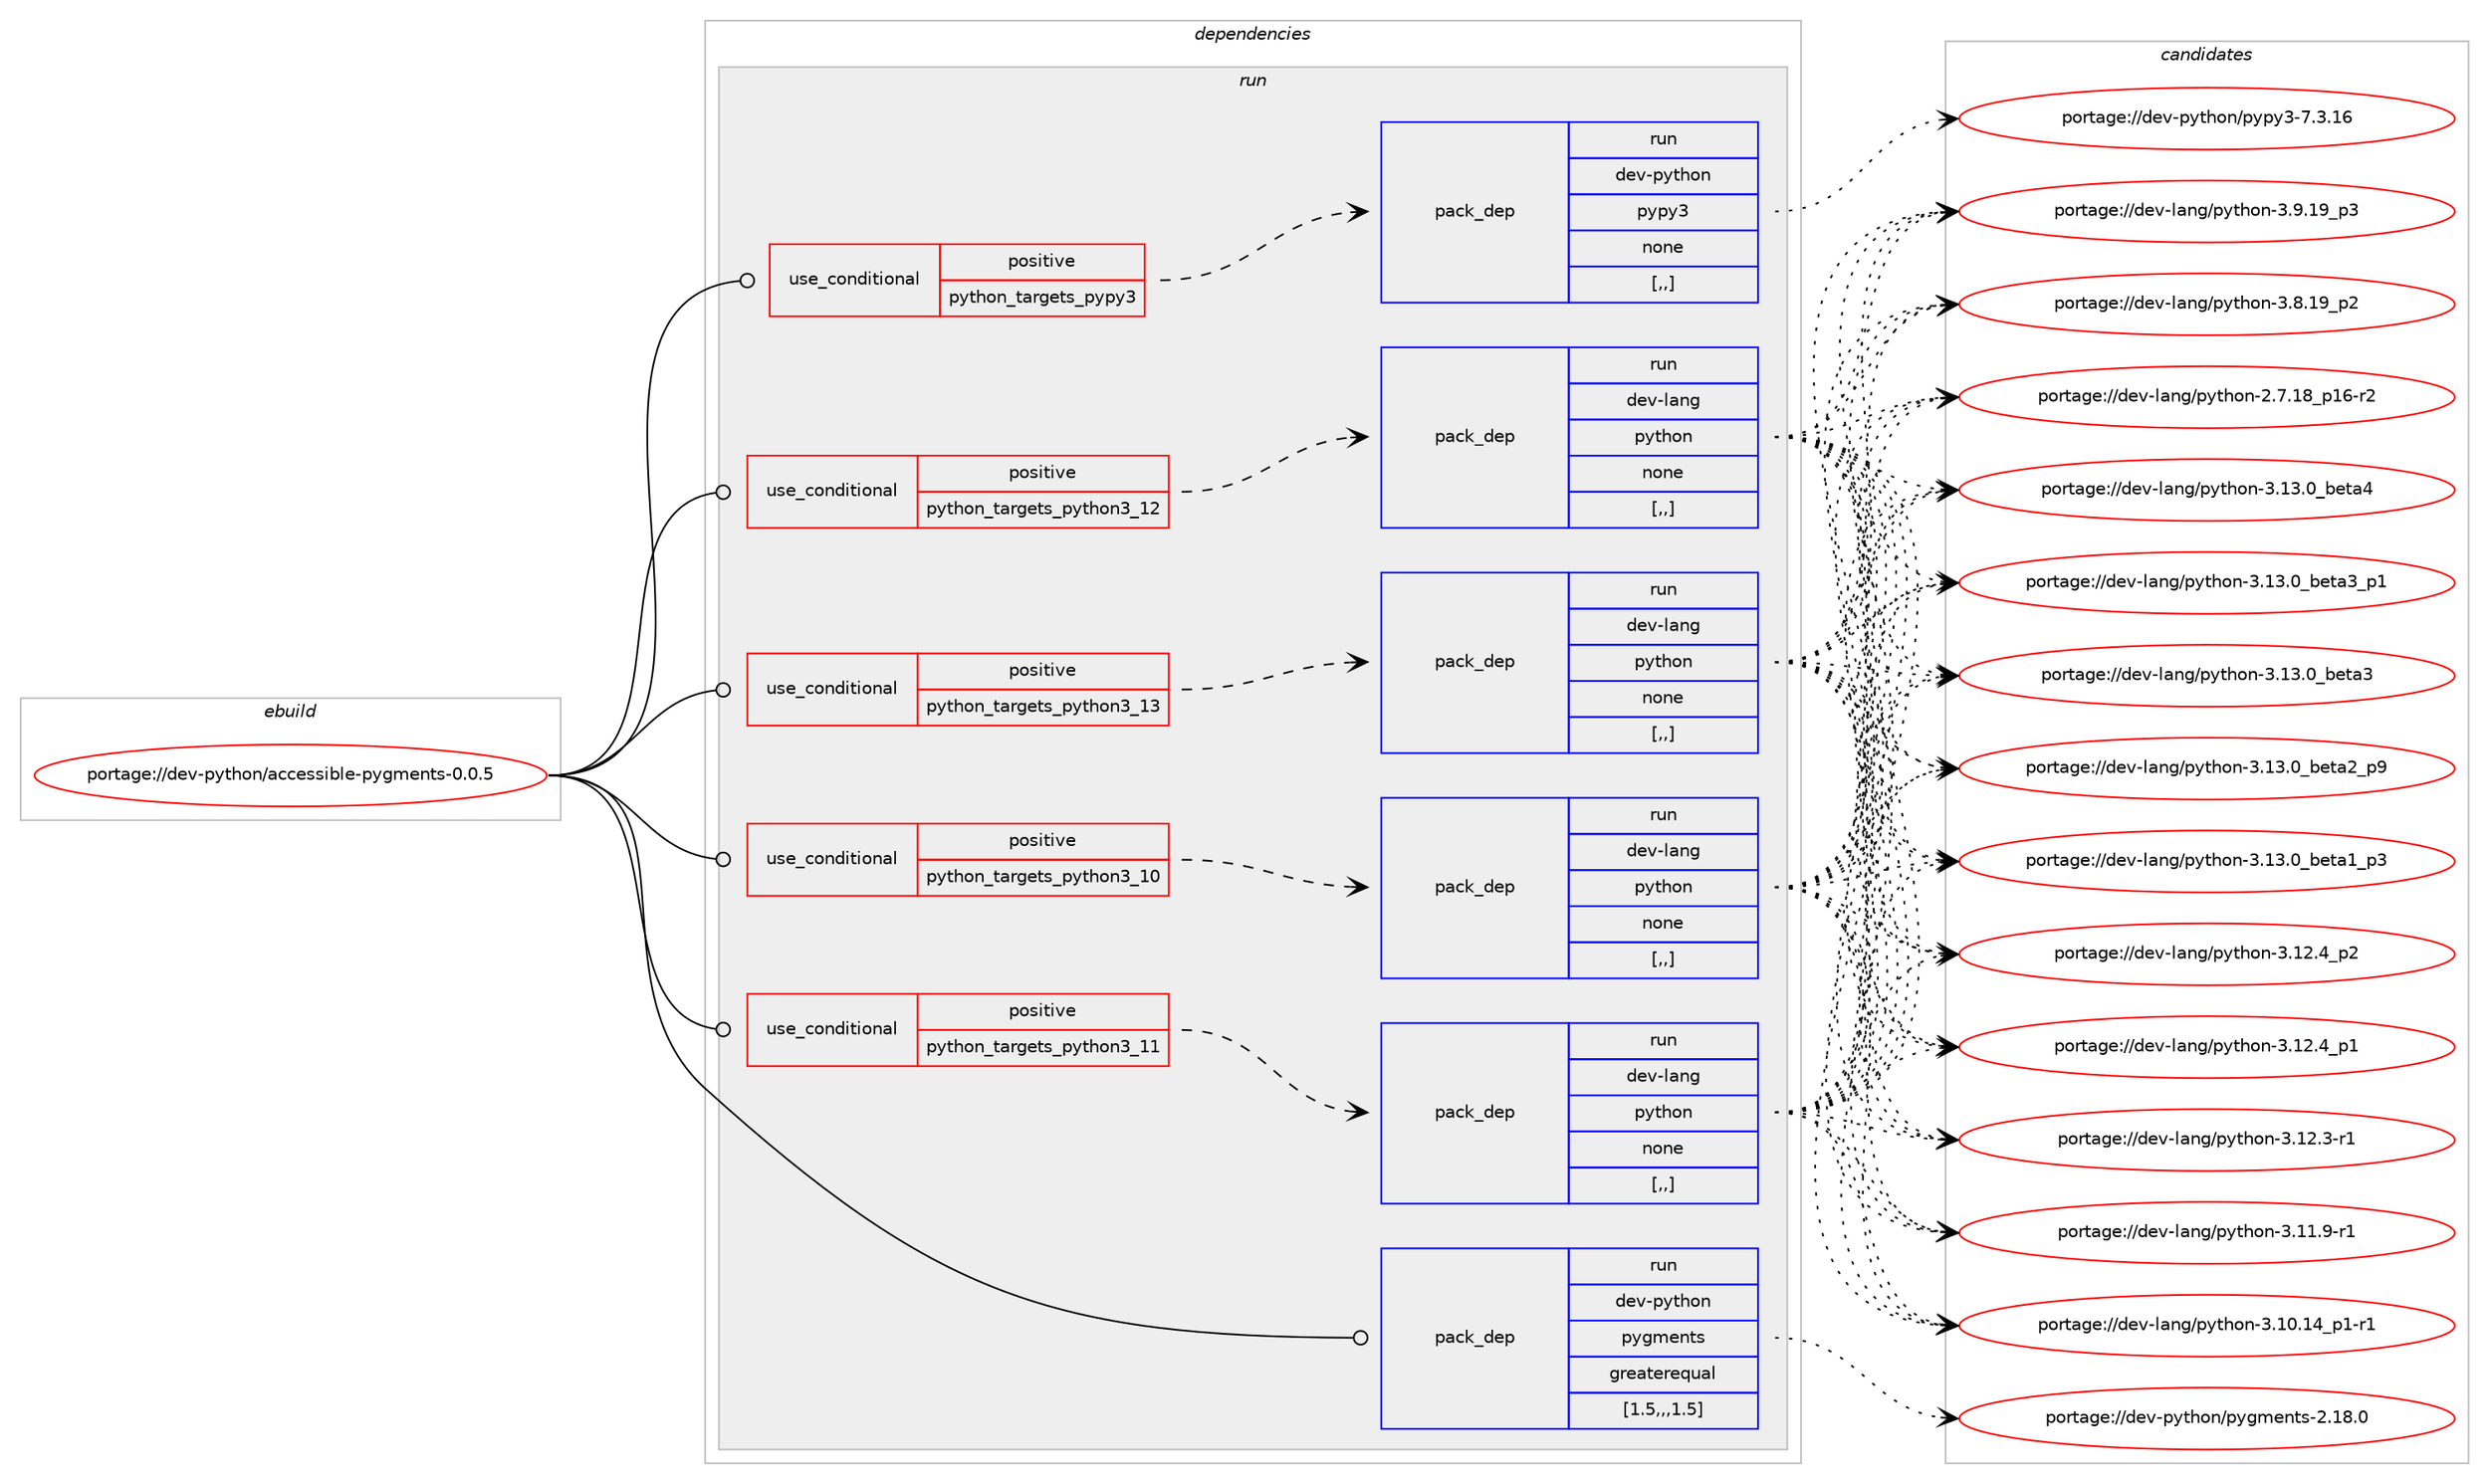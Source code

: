digraph prolog {

# *************
# Graph options
# *************

newrank=true;
concentrate=true;
compound=true;
graph [rankdir=LR,fontname=Helvetica,fontsize=10,ranksep=1.5];#, ranksep=2.5, nodesep=0.2];
edge  [arrowhead=vee];
node  [fontname=Helvetica,fontsize=10];

# **********
# The ebuild
# **********

subgraph cluster_leftcol {
color=gray;
label=<<i>ebuild</i>>;
id [label="portage://dev-python/accessible-pygments-0.0.5", color=red, width=4, href="../dev-python/accessible-pygments-0.0.5.svg"];
}

# ****************
# The dependencies
# ****************

subgraph cluster_midcol {
color=gray;
label=<<i>dependencies</i>>;
subgraph cluster_compile {
fillcolor="#eeeeee";
style=filled;
label=<<i>compile</i>>;
}
subgraph cluster_compileandrun {
fillcolor="#eeeeee";
style=filled;
label=<<i>compile and run</i>>;
}
subgraph cluster_run {
fillcolor="#eeeeee";
style=filled;
label=<<i>run</i>>;
subgraph cond30821 {
dependency141814 [label=<<TABLE BORDER="0" CELLBORDER="1" CELLSPACING="0" CELLPADDING="4"><TR><TD ROWSPAN="3" CELLPADDING="10">use_conditional</TD></TR><TR><TD>positive</TD></TR><TR><TD>python_targets_pypy3</TD></TR></TABLE>>, shape=none, color=red];
subgraph pack109749 {
dependency141815 [label=<<TABLE BORDER="0" CELLBORDER="1" CELLSPACING="0" CELLPADDING="4" WIDTH="220"><TR><TD ROWSPAN="6" CELLPADDING="30">pack_dep</TD></TR><TR><TD WIDTH="110">run</TD></TR><TR><TD>dev-python</TD></TR><TR><TD>pypy3</TD></TR><TR><TD>none</TD></TR><TR><TD>[,,]</TD></TR></TABLE>>, shape=none, color=blue];
}
dependency141814:e -> dependency141815:w [weight=20,style="dashed",arrowhead="vee"];
}
id:e -> dependency141814:w [weight=20,style="solid",arrowhead="odot"];
subgraph cond30822 {
dependency141816 [label=<<TABLE BORDER="0" CELLBORDER="1" CELLSPACING="0" CELLPADDING="4"><TR><TD ROWSPAN="3" CELLPADDING="10">use_conditional</TD></TR><TR><TD>positive</TD></TR><TR><TD>python_targets_python3_10</TD></TR></TABLE>>, shape=none, color=red];
subgraph pack109750 {
dependency141817 [label=<<TABLE BORDER="0" CELLBORDER="1" CELLSPACING="0" CELLPADDING="4" WIDTH="220"><TR><TD ROWSPAN="6" CELLPADDING="30">pack_dep</TD></TR><TR><TD WIDTH="110">run</TD></TR><TR><TD>dev-lang</TD></TR><TR><TD>python</TD></TR><TR><TD>none</TD></TR><TR><TD>[,,]</TD></TR></TABLE>>, shape=none, color=blue];
}
dependency141816:e -> dependency141817:w [weight=20,style="dashed",arrowhead="vee"];
}
id:e -> dependency141816:w [weight=20,style="solid",arrowhead="odot"];
subgraph cond30823 {
dependency141818 [label=<<TABLE BORDER="0" CELLBORDER="1" CELLSPACING="0" CELLPADDING="4"><TR><TD ROWSPAN="3" CELLPADDING="10">use_conditional</TD></TR><TR><TD>positive</TD></TR><TR><TD>python_targets_python3_11</TD></TR></TABLE>>, shape=none, color=red];
subgraph pack109751 {
dependency141819 [label=<<TABLE BORDER="0" CELLBORDER="1" CELLSPACING="0" CELLPADDING="4" WIDTH="220"><TR><TD ROWSPAN="6" CELLPADDING="30">pack_dep</TD></TR><TR><TD WIDTH="110">run</TD></TR><TR><TD>dev-lang</TD></TR><TR><TD>python</TD></TR><TR><TD>none</TD></TR><TR><TD>[,,]</TD></TR></TABLE>>, shape=none, color=blue];
}
dependency141818:e -> dependency141819:w [weight=20,style="dashed",arrowhead="vee"];
}
id:e -> dependency141818:w [weight=20,style="solid",arrowhead="odot"];
subgraph cond30824 {
dependency141820 [label=<<TABLE BORDER="0" CELLBORDER="1" CELLSPACING="0" CELLPADDING="4"><TR><TD ROWSPAN="3" CELLPADDING="10">use_conditional</TD></TR><TR><TD>positive</TD></TR><TR><TD>python_targets_python3_12</TD></TR></TABLE>>, shape=none, color=red];
subgraph pack109752 {
dependency141821 [label=<<TABLE BORDER="0" CELLBORDER="1" CELLSPACING="0" CELLPADDING="4" WIDTH="220"><TR><TD ROWSPAN="6" CELLPADDING="30">pack_dep</TD></TR><TR><TD WIDTH="110">run</TD></TR><TR><TD>dev-lang</TD></TR><TR><TD>python</TD></TR><TR><TD>none</TD></TR><TR><TD>[,,]</TD></TR></TABLE>>, shape=none, color=blue];
}
dependency141820:e -> dependency141821:w [weight=20,style="dashed",arrowhead="vee"];
}
id:e -> dependency141820:w [weight=20,style="solid",arrowhead="odot"];
subgraph cond30825 {
dependency141822 [label=<<TABLE BORDER="0" CELLBORDER="1" CELLSPACING="0" CELLPADDING="4"><TR><TD ROWSPAN="3" CELLPADDING="10">use_conditional</TD></TR><TR><TD>positive</TD></TR><TR><TD>python_targets_python3_13</TD></TR></TABLE>>, shape=none, color=red];
subgraph pack109753 {
dependency141823 [label=<<TABLE BORDER="0" CELLBORDER="1" CELLSPACING="0" CELLPADDING="4" WIDTH="220"><TR><TD ROWSPAN="6" CELLPADDING="30">pack_dep</TD></TR><TR><TD WIDTH="110">run</TD></TR><TR><TD>dev-lang</TD></TR><TR><TD>python</TD></TR><TR><TD>none</TD></TR><TR><TD>[,,]</TD></TR></TABLE>>, shape=none, color=blue];
}
dependency141822:e -> dependency141823:w [weight=20,style="dashed",arrowhead="vee"];
}
id:e -> dependency141822:w [weight=20,style="solid",arrowhead="odot"];
subgraph pack109754 {
dependency141824 [label=<<TABLE BORDER="0" CELLBORDER="1" CELLSPACING="0" CELLPADDING="4" WIDTH="220"><TR><TD ROWSPAN="6" CELLPADDING="30">pack_dep</TD></TR><TR><TD WIDTH="110">run</TD></TR><TR><TD>dev-python</TD></TR><TR><TD>pygments</TD></TR><TR><TD>greaterequal</TD></TR><TR><TD>[1.5,,,1.5]</TD></TR></TABLE>>, shape=none, color=blue];
}
id:e -> dependency141824:w [weight=20,style="solid",arrowhead="odot"];
}
}

# **************
# The candidates
# **************

subgraph cluster_choices {
rank=same;
color=gray;
label=<<i>candidates</i>>;

subgraph choice109749 {
color=black;
nodesep=1;
choice10010111845112121116104111110471121211121215145554651464954 [label="portage://dev-python/pypy3-7.3.16", color=red, width=4,href="../dev-python/pypy3-7.3.16.svg"];
dependency141815:e -> choice10010111845112121116104111110471121211121215145554651464954:w [style=dotted,weight="100"];
}
subgraph choice109750 {
color=black;
nodesep=1;
choice1001011184510897110103471121211161041111104551464951464895981011169752 [label="portage://dev-lang/python-3.13.0_beta4", color=red, width=4,href="../dev-lang/python-3.13.0_beta4.svg"];
choice10010111845108971101034711212111610411111045514649514648959810111697519511249 [label="portage://dev-lang/python-3.13.0_beta3_p1", color=red, width=4,href="../dev-lang/python-3.13.0_beta3_p1.svg"];
choice1001011184510897110103471121211161041111104551464951464895981011169751 [label="portage://dev-lang/python-3.13.0_beta3", color=red, width=4,href="../dev-lang/python-3.13.0_beta3.svg"];
choice10010111845108971101034711212111610411111045514649514648959810111697509511257 [label="portage://dev-lang/python-3.13.0_beta2_p9", color=red, width=4,href="../dev-lang/python-3.13.0_beta2_p9.svg"];
choice10010111845108971101034711212111610411111045514649514648959810111697499511251 [label="portage://dev-lang/python-3.13.0_beta1_p3", color=red, width=4,href="../dev-lang/python-3.13.0_beta1_p3.svg"];
choice100101118451089711010347112121116104111110455146495046529511250 [label="portage://dev-lang/python-3.12.4_p2", color=red, width=4,href="../dev-lang/python-3.12.4_p2.svg"];
choice100101118451089711010347112121116104111110455146495046529511249 [label="portage://dev-lang/python-3.12.4_p1", color=red, width=4,href="../dev-lang/python-3.12.4_p1.svg"];
choice100101118451089711010347112121116104111110455146495046514511449 [label="portage://dev-lang/python-3.12.3-r1", color=red, width=4,href="../dev-lang/python-3.12.3-r1.svg"];
choice100101118451089711010347112121116104111110455146494946574511449 [label="portage://dev-lang/python-3.11.9-r1", color=red, width=4,href="../dev-lang/python-3.11.9-r1.svg"];
choice100101118451089711010347112121116104111110455146494846495295112494511449 [label="portage://dev-lang/python-3.10.14_p1-r1", color=red, width=4,href="../dev-lang/python-3.10.14_p1-r1.svg"];
choice100101118451089711010347112121116104111110455146574649579511251 [label="portage://dev-lang/python-3.9.19_p3", color=red, width=4,href="../dev-lang/python-3.9.19_p3.svg"];
choice100101118451089711010347112121116104111110455146564649579511250 [label="portage://dev-lang/python-3.8.19_p2", color=red, width=4,href="../dev-lang/python-3.8.19_p2.svg"];
choice100101118451089711010347112121116104111110455046554649569511249544511450 [label="portage://dev-lang/python-2.7.18_p16-r2", color=red, width=4,href="../dev-lang/python-2.7.18_p16-r2.svg"];
dependency141817:e -> choice1001011184510897110103471121211161041111104551464951464895981011169752:w [style=dotted,weight="100"];
dependency141817:e -> choice10010111845108971101034711212111610411111045514649514648959810111697519511249:w [style=dotted,weight="100"];
dependency141817:e -> choice1001011184510897110103471121211161041111104551464951464895981011169751:w [style=dotted,weight="100"];
dependency141817:e -> choice10010111845108971101034711212111610411111045514649514648959810111697509511257:w [style=dotted,weight="100"];
dependency141817:e -> choice10010111845108971101034711212111610411111045514649514648959810111697499511251:w [style=dotted,weight="100"];
dependency141817:e -> choice100101118451089711010347112121116104111110455146495046529511250:w [style=dotted,weight="100"];
dependency141817:e -> choice100101118451089711010347112121116104111110455146495046529511249:w [style=dotted,weight="100"];
dependency141817:e -> choice100101118451089711010347112121116104111110455146495046514511449:w [style=dotted,weight="100"];
dependency141817:e -> choice100101118451089711010347112121116104111110455146494946574511449:w [style=dotted,weight="100"];
dependency141817:e -> choice100101118451089711010347112121116104111110455146494846495295112494511449:w [style=dotted,weight="100"];
dependency141817:e -> choice100101118451089711010347112121116104111110455146574649579511251:w [style=dotted,weight="100"];
dependency141817:e -> choice100101118451089711010347112121116104111110455146564649579511250:w [style=dotted,weight="100"];
dependency141817:e -> choice100101118451089711010347112121116104111110455046554649569511249544511450:w [style=dotted,weight="100"];
}
subgraph choice109751 {
color=black;
nodesep=1;
choice1001011184510897110103471121211161041111104551464951464895981011169752 [label="portage://dev-lang/python-3.13.0_beta4", color=red, width=4,href="../dev-lang/python-3.13.0_beta4.svg"];
choice10010111845108971101034711212111610411111045514649514648959810111697519511249 [label="portage://dev-lang/python-3.13.0_beta3_p1", color=red, width=4,href="../dev-lang/python-3.13.0_beta3_p1.svg"];
choice1001011184510897110103471121211161041111104551464951464895981011169751 [label="portage://dev-lang/python-3.13.0_beta3", color=red, width=4,href="../dev-lang/python-3.13.0_beta3.svg"];
choice10010111845108971101034711212111610411111045514649514648959810111697509511257 [label="portage://dev-lang/python-3.13.0_beta2_p9", color=red, width=4,href="../dev-lang/python-3.13.0_beta2_p9.svg"];
choice10010111845108971101034711212111610411111045514649514648959810111697499511251 [label="portage://dev-lang/python-3.13.0_beta1_p3", color=red, width=4,href="../dev-lang/python-3.13.0_beta1_p3.svg"];
choice100101118451089711010347112121116104111110455146495046529511250 [label="portage://dev-lang/python-3.12.4_p2", color=red, width=4,href="../dev-lang/python-3.12.4_p2.svg"];
choice100101118451089711010347112121116104111110455146495046529511249 [label="portage://dev-lang/python-3.12.4_p1", color=red, width=4,href="../dev-lang/python-3.12.4_p1.svg"];
choice100101118451089711010347112121116104111110455146495046514511449 [label="portage://dev-lang/python-3.12.3-r1", color=red, width=4,href="../dev-lang/python-3.12.3-r1.svg"];
choice100101118451089711010347112121116104111110455146494946574511449 [label="portage://dev-lang/python-3.11.9-r1", color=red, width=4,href="../dev-lang/python-3.11.9-r1.svg"];
choice100101118451089711010347112121116104111110455146494846495295112494511449 [label="portage://dev-lang/python-3.10.14_p1-r1", color=red, width=4,href="../dev-lang/python-3.10.14_p1-r1.svg"];
choice100101118451089711010347112121116104111110455146574649579511251 [label="portage://dev-lang/python-3.9.19_p3", color=red, width=4,href="../dev-lang/python-3.9.19_p3.svg"];
choice100101118451089711010347112121116104111110455146564649579511250 [label="portage://dev-lang/python-3.8.19_p2", color=red, width=4,href="../dev-lang/python-3.8.19_p2.svg"];
choice100101118451089711010347112121116104111110455046554649569511249544511450 [label="portage://dev-lang/python-2.7.18_p16-r2", color=red, width=4,href="../dev-lang/python-2.7.18_p16-r2.svg"];
dependency141819:e -> choice1001011184510897110103471121211161041111104551464951464895981011169752:w [style=dotted,weight="100"];
dependency141819:e -> choice10010111845108971101034711212111610411111045514649514648959810111697519511249:w [style=dotted,weight="100"];
dependency141819:e -> choice1001011184510897110103471121211161041111104551464951464895981011169751:w [style=dotted,weight="100"];
dependency141819:e -> choice10010111845108971101034711212111610411111045514649514648959810111697509511257:w [style=dotted,weight="100"];
dependency141819:e -> choice10010111845108971101034711212111610411111045514649514648959810111697499511251:w [style=dotted,weight="100"];
dependency141819:e -> choice100101118451089711010347112121116104111110455146495046529511250:w [style=dotted,weight="100"];
dependency141819:e -> choice100101118451089711010347112121116104111110455146495046529511249:w [style=dotted,weight="100"];
dependency141819:e -> choice100101118451089711010347112121116104111110455146495046514511449:w [style=dotted,weight="100"];
dependency141819:e -> choice100101118451089711010347112121116104111110455146494946574511449:w [style=dotted,weight="100"];
dependency141819:e -> choice100101118451089711010347112121116104111110455146494846495295112494511449:w [style=dotted,weight="100"];
dependency141819:e -> choice100101118451089711010347112121116104111110455146574649579511251:w [style=dotted,weight="100"];
dependency141819:e -> choice100101118451089711010347112121116104111110455146564649579511250:w [style=dotted,weight="100"];
dependency141819:e -> choice100101118451089711010347112121116104111110455046554649569511249544511450:w [style=dotted,weight="100"];
}
subgraph choice109752 {
color=black;
nodesep=1;
choice1001011184510897110103471121211161041111104551464951464895981011169752 [label="portage://dev-lang/python-3.13.0_beta4", color=red, width=4,href="../dev-lang/python-3.13.0_beta4.svg"];
choice10010111845108971101034711212111610411111045514649514648959810111697519511249 [label="portage://dev-lang/python-3.13.0_beta3_p1", color=red, width=4,href="../dev-lang/python-3.13.0_beta3_p1.svg"];
choice1001011184510897110103471121211161041111104551464951464895981011169751 [label="portage://dev-lang/python-3.13.0_beta3", color=red, width=4,href="../dev-lang/python-3.13.0_beta3.svg"];
choice10010111845108971101034711212111610411111045514649514648959810111697509511257 [label="portage://dev-lang/python-3.13.0_beta2_p9", color=red, width=4,href="../dev-lang/python-3.13.0_beta2_p9.svg"];
choice10010111845108971101034711212111610411111045514649514648959810111697499511251 [label="portage://dev-lang/python-3.13.0_beta1_p3", color=red, width=4,href="../dev-lang/python-3.13.0_beta1_p3.svg"];
choice100101118451089711010347112121116104111110455146495046529511250 [label="portage://dev-lang/python-3.12.4_p2", color=red, width=4,href="../dev-lang/python-3.12.4_p2.svg"];
choice100101118451089711010347112121116104111110455146495046529511249 [label="portage://dev-lang/python-3.12.4_p1", color=red, width=4,href="../dev-lang/python-3.12.4_p1.svg"];
choice100101118451089711010347112121116104111110455146495046514511449 [label="portage://dev-lang/python-3.12.3-r1", color=red, width=4,href="../dev-lang/python-3.12.3-r1.svg"];
choice100101118451089711010347112121116104111110455146494946574511449 [label="portage://dev-lang/python-3.11.9-r1", color=red, width=4,href="../dev-lang/python-3.11.9-r1.svg"];
choice100101118451089711010347112121116104111110455146494846495295112494511449 [label="portage://dev-lang/python-3.10.14_p1-r1", color=red, width=4,href="../dev-lang/python-3.10.14_p1-r1.svg"];
choice100101118451089711010347112121116104111110455146574649579511251 [label="portage://dev-lang/python-3.9.19_p3", color=red, width=4,href="../dev-lang/python-3.9.19_p3.svg"];
choice100101118451089711010347112121116104111110455146564649579511250 [label="portage://dev-lang/python-3.8.19_p2", color=red, width=4,href="../dev-lang/python-3.8.19_p2.svg"];
choice100101118451089711010347112121116104111110455046554649569511249544511450 [label="portage://dev-lang/python-2.7.18_p16-r2", color=red, width=4,href="../dev-lang/python-2.7.18_p16-r2.svg"];
dependency141821:e -> choice1001011184510897110103471121211161041111104551464951464895981011169752:w [style=dotted,weight="100"];
dependency141821:e -> choice10010111845108971101034711212111610411111045514649514648959810111697519511249:w [style=dotted,weight="100"];
dependency141821:e -> choice1001011184510897110103471121211161041111104551464951464895981011169751:w [style=dotted,weight="100"];
dependency141821:e -> choice10010111845108971101034711212111610411111045514649514648959810111697509511257:w [style=dotted,weight="100"];
dependency141821:e -> choice10010111845108971101034711212111610411111045514649514648959810111697499511251:w [style=dotted,weight="100"];
dependency141821:e -> choice100101118451089711010347112121116104111110455146495046529511250:w [style=dotted,weight="100"];
dependency141821:e -> choice100101118451089711010347112121116104111110455146495046529511249:w [style=dotted,weight="100"];
dependency141821:e -> choice100101118451089711010347112121116104111110455146495046514511449:w [style=dotted,weight="100"];
dependency141821:e -> choice100101118451089711010347112121116104111110455146494946574511449:w [style=dotted,weight="100"];
dependency141821:e -> choice100101118451089711010347112121116104111110455146494846495295112494511449:w [style=dotted,weight="100"];
dependency141821:e -> choice100101118451089711010347112121116104111110455146574649579511251:w [style=dotted,weight="100"];
dependency141821:e -> choice100101118451089711010347112121116104111110455146564649579511250:w [style=dotted,weight="100"];
dependency141821:e -> choice100101118451089711010347112121116104111110455046554649569511249544511450:w [style=dotted,weight="100"];
}
subgraph choice109753 {
color=black;
nodesep=1;
choice1001011184510897110103471121211161041111104551464951464895981011169752 [label="portage://dev-lang/python-3.13.0_beta4", color=red, width=4,href="../dev-lang/python-3.13.0_beta4.svg"];
choice10010111845108971101034711212111610411111045514649514648959810111697519511249 [label="portage://dev-lang/python-3.13.0_beta3_p1", color=red, width=4,href="../dev-lang/python-3.13.0_beta3_p1.svg"];
choice1001011184510897110103471121211161041111104551464951464895981011169751 [label="portage://dev-lang/python-3.13.0_beta3", color=red, width=4,href="../dev-lang/python-3.13.0_beta3.svg"];
choice10010111845108971101034711212111610411111045514649514648959810111697509511257 [label="portage://dev-lang/python-3.13.0_beta2_p9", color=red, width=4,href="../dev-lang/python-3.13.0_beta2_p9.svg"];
choice10010111845108971101034711212111610411111045514649514648959810111697499511251 [label="portage://dev-lang/python-3.13.0_beta1_p3", color=red, width=4,href="../dev-lang/python-3.13.0_beta1_p3.svg"];
choice100101118451089711010347112121116104111110455146495046529511250 [label="portage://dev-lang/python-3.12.4_p2", color=red, width=4,href="../dev-lang/python-3.12.4_p2.svg"];
choice100101118451089711010347112121116104111110455146495046529511249 [label="portage://dev-lang/python-3.12.4_p1", color=red, width=4,href="../dev-lang/python-3.12.4_p1.svg"];
choice100101118451089711010347112121116104111110455146495046514511449 [label="portage://dev-lang/python-3.12.3-r1", color=red, width=4,href="../dev-lang/python-3.12.3-r1.svg"];
choice100101118451089711010347112121116104111110455146494946574511449 [label="portage://dev-lang/python-3.11.9-r1", color=red, width=4,href="../dev-lang/python-3.11.9-r1.svg"];
choice100101118451089711010347112121116104111110455146494846495295112494511449 [label="portage://dev-lang/python-3.10.14_p1-r1", color=red, width=4,href="../dev-lang/python-3.10.14_p1-r1.svg"];
choice100101118451089711010347112121116104111110455146574649579511251 [label="portage://dev-lang/python-3.9.19_p3", color=red, width=4,href="../dev-lang/python-3.9.19_p3.svg"];
choice100101118451089711010347112121116104111110455146564649579511250 [label="portage://dev-lang/python-3.8.19_p2", color=red, width=4,href="../dev-lang/python-3.8.19_p2.svg"];
choice100101118451089711010347112121116104111110455046554649569511249544511450 [label="portage://dev-lang/python-2.7.18_p16-r2", color=red, width=4,href="../dev-lang/python-2.7.18_p16-r2.svg"];
dependency141823:e -> choice1001011184510897110103471121211161041111104551464951464895981011169752:w [style=dotted,weight="100"];
dependency141823:e -> choice10010111845108971101034711212111610411111045514649514648959810111697519511249:w [style=dotted,weight="100"];
dependency141823:e -> choice1001011184510897110103471121211161041111104551464951464895981011169751:w [style=dotted,weight="100"];
dependency141823:e -> choice10010111845108971101034711212111610411111045514649514648959810111697509511257:w [style=dotted,weight="100"];
dependency141823:e -> choice10010111845108971101034711212111610411111045514649514648959810111697499511251:w [style=dotted,weight="100"];
dependency141823:e -> choice100101118451089711010347112121116104111110455146495046529511250:w [style=dotted,weight="100"];
dependency141823:e -> choice100101118451089711010347112121116104111110455146495046529511249:w [style=dotted,weight="100"];
dependency141823:e -> choice100101118451089711010347112121116104111110455146495046514511449:w [style=dotted,weight="100"];
dependency141823:e -> choice100101118451089711010347112121116104111110455146494946574511449:w [style=dotted,weight="100"];
dependency141823:e -> choice100101118451089711010347112121116104111110455146494846495295112494511449:w [style=dotted,weight="100"];
dependency141823:e -> choice100101118451089711010347112121116104111110455146574649579511251:w [style=dotted,weight="100"];
dependency141823:e -> choice100101118451089711010347112121116104111110455146564649579511250:w [style=dotted,weight="100"];
dependency141823:e -> choice100101118451089711010347112121116104111110455046554649569511249544511450:w [style=dotted,weight="100"];
}
subgraph choice109754 {
color=black;
nodesep=1;
choice100101118451121211161041111104711212110310910111011611545504649564648 [label="portage://dev-python/pygments-2.18.0", color=red, width=4,href="../dev-python/pygments-2.18.0.svg"];
dependency141824:e -> choice100101118451121211161041111104711212110310910111011611545504649564648:w [style=dotted,weight="100"];
}
}

}
